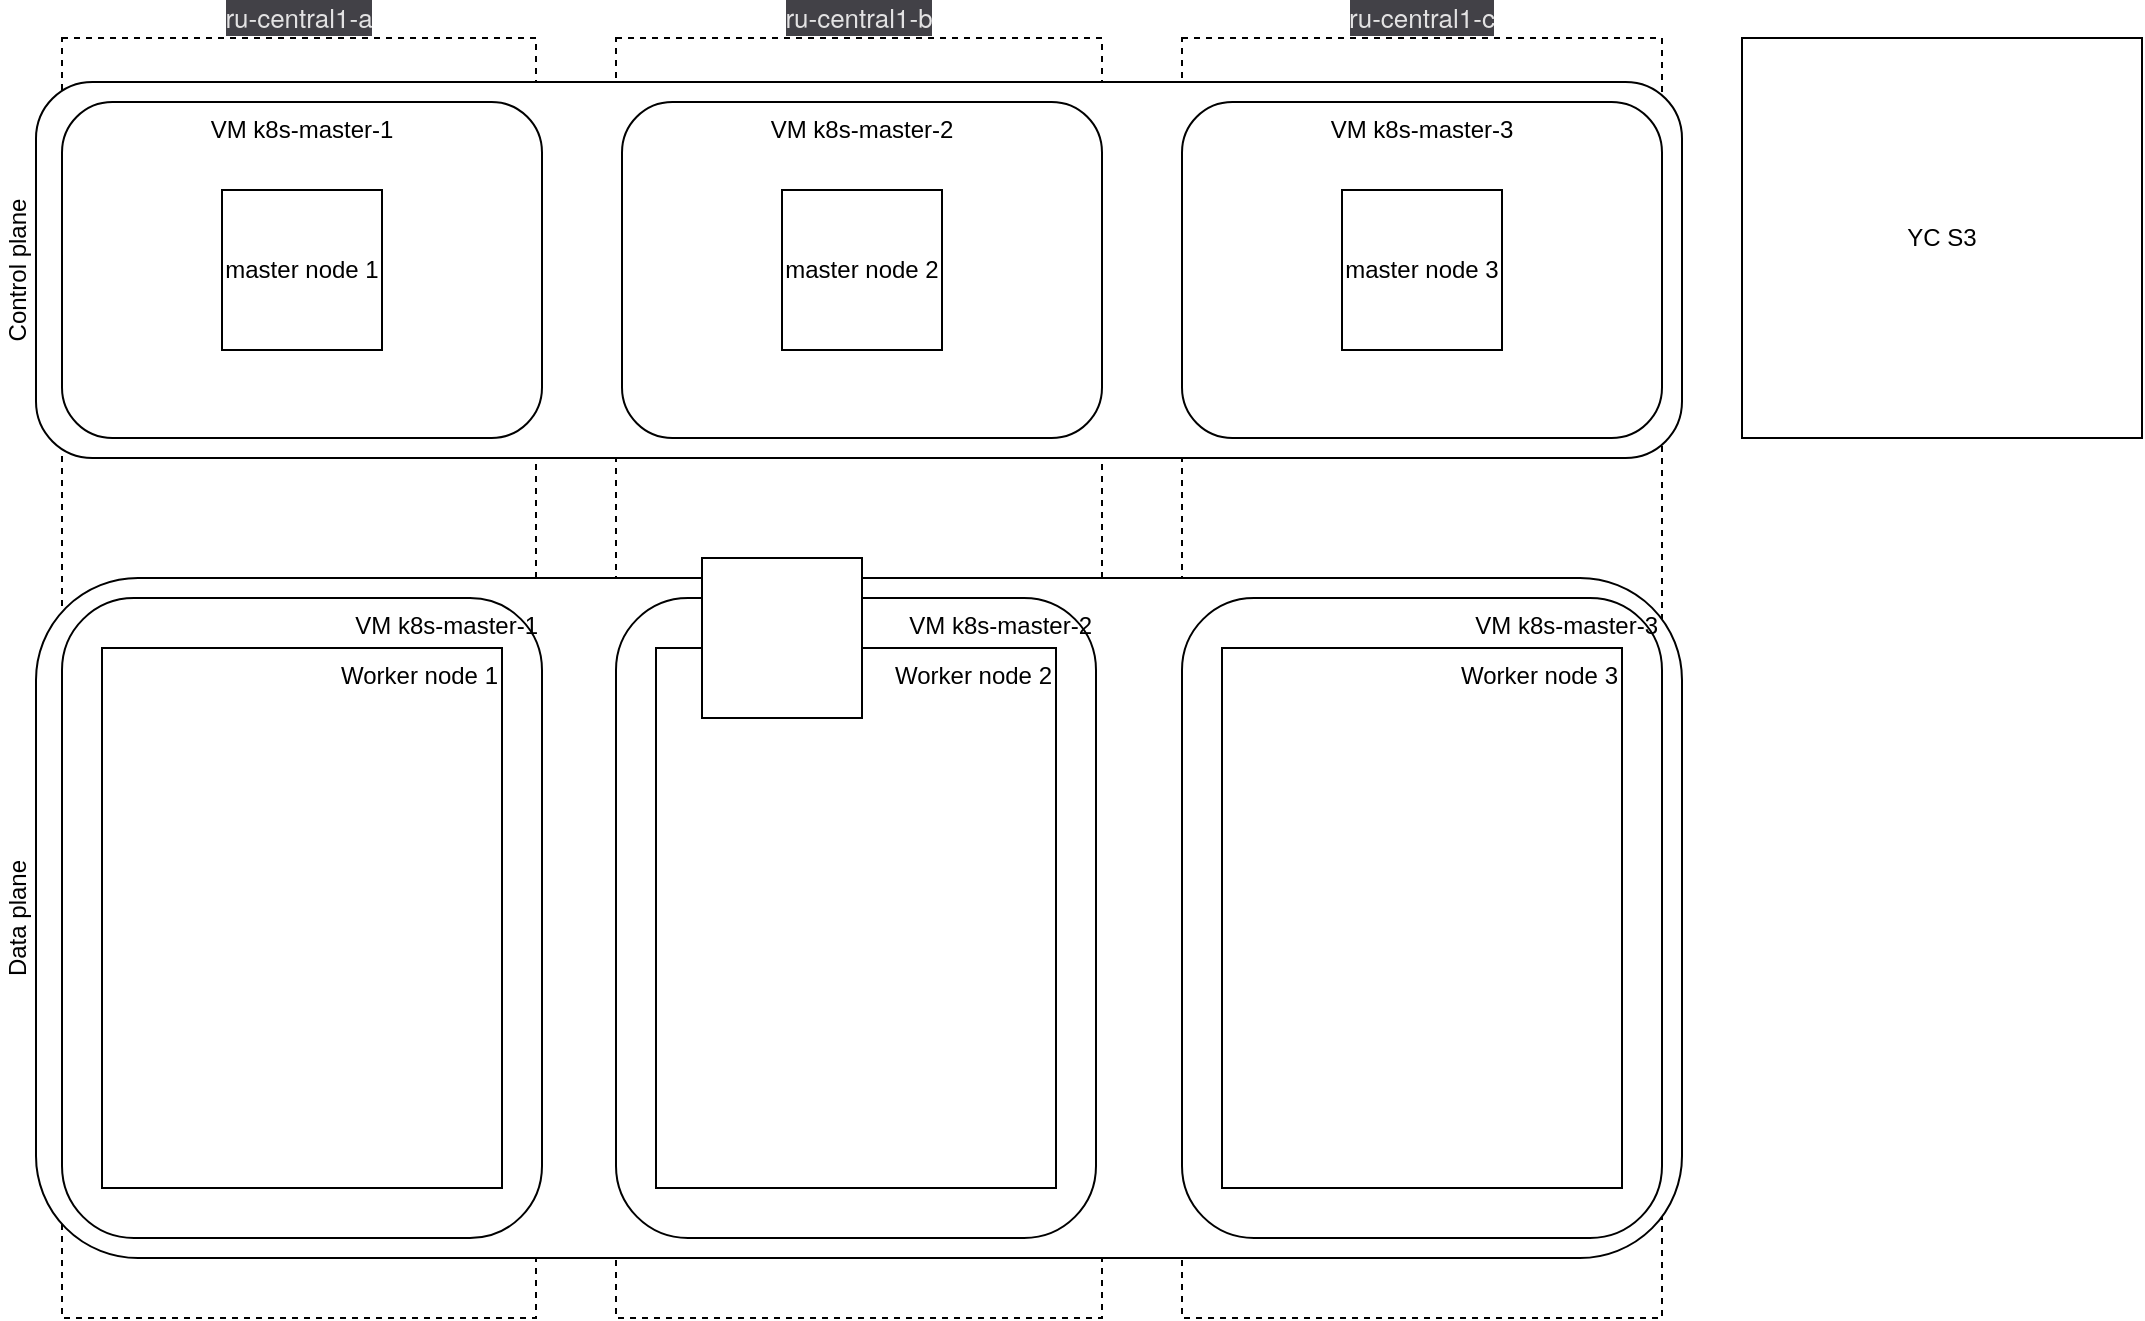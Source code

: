 <mxfile version="23.1.5" type="device">
  <diagram name="Страница — 1" id="jgMuoLiklqqxECveWCok">
    <mxGraphModel dx="1219" dy="826" grid="1" gridSize="10" guides="1" tooltips="1" connect="1" arrows="1" fold="1" page="1" pageScale="1" pageWidth="827" pageHeight="1169" math="0" shadow="0">
      <root>
        <mxCell id="0" />
        <mxCell id="1" parent="0" />
        <mxCell id="XLEj0FDtzoX03DR_FOVe-3" value="&lt;span style=&quot;color: rgba(255, 255, 255, 0.85); font-family: &amp;quot;YS Text&amp;quot;, &amp;quot;Helvetica Neue&amp;quot;, Arial, Helvetica, sans-serif; font-size: 13px; font-style: normal; font-variant-ligatures: normal; font-variant-caps: normal; font-weight: 400; letter-spacing: normal; orphans: 2; text-indent: 0px; text-transform: none; widows: 2; word-spacing: 0px; -webkit-text-stroke-width: 0px; background-color: rgb(66, 65, 71); text-decoration-thickness: initial; text-decoration-style: initial; text-decoration-color: initial; float: none; display: inline !important;&quot;&gt;ru-central1-b&lt;/span&gt;" style="rounded=0;whiteSpace=wrap;html=1;dashed=1;align=center;labelPosition=center;verticalLabelPosition=top;verticalAlign=bottom;" vertex="1" parent="1">
          <mxGeometry x="317" y="40" width="243" height="640" as="geometry" />
        </mxCell>
        <mxCell id="XLEj0FDtzoX03DR_FOVe-4" value="&lt;span style=&quot;color: rgba(255, 255, 255, 0.85); font-family: &amp;quot;YS Text&amp;quot;, &amp;quot;Helvetica Neue&amp;quot;, Arial, Helvetica, sans-serif; font-size: 13px; font-style: normal; font-variant-ligatures: normal; font-variant-caps: normal; font-weight: 400; letter-spacing: normal; orphans: 2; text-indent: 0px; text-transform: none; widows: 2; word-spacing: 0px; -webkit-text-stroke-width: 0px; background-color: rgb(66, 65, 71); text-decoration-thickness: initial; text-decoration-style: initial; text-decoration-color: initial; float: none; display: inline !important;&quot;&gt;ru-central1-c&lt;/span&gt;" style="rounded=0;whiteSpace=wrap;html=1;align=center;dashed=1;labelPosition=center;verticalLabelPosition=top;verticalAlign=bottom;" vertex="1" parent="1">
          <mxGeometry x="600" y="40" width="240" height="640" as="geometry" />
        </mxCell>
        <mxCell id="XLEj0FDtzoX03DR_FOVe-2" value="&lt;span style=&quot;color: rgba(255, 255, 255, 0.85); font-family: &amp;quot;YS Text&amp;quot;, &amp;quot;Helvetica Neue&amp;quot;, Arial, Helvetica, sans-serif; font-size: 13px; font-style: normal; font-variant-ligatures: normal; font-variant-caps: normal; font-weight: 400; letter-spacing: normal; orphans: 2; text-indent: 0px; text-transform: none; widows: 2; word-spacing: 0px; -webkit-text-stroke-width: 0px; background-color: rgb(66, 65, 71); text-decoration-thickness: initial; text-decoration-style: initial; text-decoration-color: initial; float: none; display: inline !important;&quot;&gt;ru-central1-a&lt;/span&gt;" style="rounded=0;whiteSpace=wrap;html=1;dashed=1;align=center;horizontal=1;verticalAlign=bottom;labelPosition=center;verticalLabelPosition=top;" vertex="1" parent="1">
          <mxGeometry x="40" y="40" width="237" height="640" as="geometry" />
        </mxCell>
        <mxCell id="XLEj0FDtzoX03DR_FOVe-8" value="Control plane" style="rounded=1;whiteSpace=wrap;html=1;horizontal=0;align=center;verticalAlign=bottom;labelPosition=left;verticalLabelPosition=middle;labelBackgroundColor=default;glass=0;" vertex="1" parent="1">
          <mxGeometry x="27" y="62" width="823" height="188" as="geometry" />
        </mxCell>
        <mxCell id="XLEj0FDtzoX03DR_FOVe-9" value="Data plane" style="rounded=1;whiteSpace=wrap;html=1;horizontal=0;align=center;verticalAlign=bottom;labelPosition=left;verticalLabelPosition=middle;labelBackgroundColor=default;" vertex="1" parent="1">
          <mxGeometry x="27" y="310" width="823" height="340" as="geometry" />
        </mxCell>
        <mxCell id="XLEj0FDtzoX03DR_FOVe-16" value="VM k8s-master-1" style="rounded=1;whiteSpace=wrap;html=1;verticalAlign=top;align=center;" vertex="1" parent="1">
          <mxGeometry x="40" y="72" width="240" height="168" as="geometry" />
        </mxCell>
        <mxCell id="XLEj0FDtzoX03DR_FOVe-5" value="master node 1" style="whiteSpace=wrap;html=1;aspect=fixed;" vertex="1" parent="1">
          <mxGeometry x="120" y="116" width="80" height="80" as="geometry" />
        </mxCell>
        <mxCell id="XLEj0FDtzoX03DR_FOVe-17" value="VM k8s-master-2" style="rounded=1;whiteSpace=wrap;html=1;verticalAlign=top;align=center;" vertex="1" parent="1">
          <mxGeometry x="320" y="72" width="240" height="168" as="geometry" />
        </mxCell>
        <mxCell id="XLEj0FDtzoX03DR_FOVe-19" value="VM k8s-master-3" style="rounded=1;whiteSpace=wrap;html=1;verticalAlign=top;align=center;" vertex="1" parent="1">
          <mxGeometry x="600" y="72" width="240" height="168" as="geometry" />
        </mxCell>
        <mxCell id="XLEj0FDtzoX03DR_FOVe-7" value="master node 3" style="whiteSpace=wrap;html=1;aspect=fixed;" vertex="1" parent="1">
          <mxGeometry x="680" y="116" width="80" height="80" as="geometry" />
        </mxCell>
        <mxCell id="XLEj0FDtzoX03DR_FOVe-6" value="master node 2" style="whiteSpace=wrap;html=1;aspect=fixed;" vertex="1" parent="1">
          <mxGeometry x="400" y="116" width="80" height="80" as="geometry" />
        </mxCell>
        <mxCell id="XLEj0FDtzoX03DR_FOVe-18" value="VM k8s-master-1" style="rounded=1;whiteSpace=wrap;html=1;verticalAlign=top;align=right;" vertex="1" parent="1">
          <mxGeometry x="40" y="320" width="240" height="320" as="geometry" />
        </mxCell>
        <mxCell id="XLEj0FDtzoX03DR_FOVe-11" value="Worker node 1" style="rounded=0;whiteSpace=wrap;html=1;align=right;verticalAlign=top;" vertex="1" parent="1">
          <mxGeometry x="60" y="345" width="200" height="270" as="geometry" />
        </mxCell>
        <mxCell id="XLEj0FDtzoX03DR_FOVe-21" value="VM k8s-master-2" style="rounded=1;whiteSpace=wrap;html=1;verticalAlign=top;align=right;" vertex="1" parent="1">
          <mxGeometry x="317" y="320" width="240" height="320" as="geometry" />
        </mxCell>
        <mxCell id="XLEj0FDtzoX03DR_FOVe-22" value="Worker node 2" style="rounded=0;whiteSpace=wrap;html=1;align=right;verticalAlign=top;" vertex="1" parent="1">
          <mxGeometry x="337" y="345" width="200" height="270" as="geometry" />
        </mxCell>
        <mxCell id="XLEj0FDtzoX03DR_FOVe-23" value="VM k8s-master-3" style="rounded=1;whiteSpace=wrap;html=1;verticalAlign=top;align=right;" vertex="1" parent="1">
          <mxGeometry x="600" y="320" width="240" height="320" as="geometry" />
        </mxCell>
        <mxCell id="XLEj0FDtzoX03DR_FOVe-24" value="Worker node 3" style="rounded=0;whiteSpace=wrap;html=1;align=right;verticalAlign=top;" vertex="1" parent="1">
          <mxGeometry x="620" y="345" width="200" height="270" as="geometry" />
        </mxCell>
        <mxCell id="XLEj0FDtzoX03DR_FOVe-25" value="" style="whiteSpace=wrap;html=1;aspect=fixed;" vertex="1" parent="1">
          <mxGeometry x="360" y="300" width="80" height="80" as="geometry" />
        </mxCell>
        <mxCell id="XLEj0FDtzoX03DR_FOVe-26" value="YC S3" style="whiteSpace=wrap;html=1;aspect=fixed;" vertex="1" parent="1">
          <mxGeometry x="880" y="40" width="200" height="200" as="geometry" />
        </mxCell>
      </root>
    </mxGraphModel>
  </diagram>
</mxfile>
